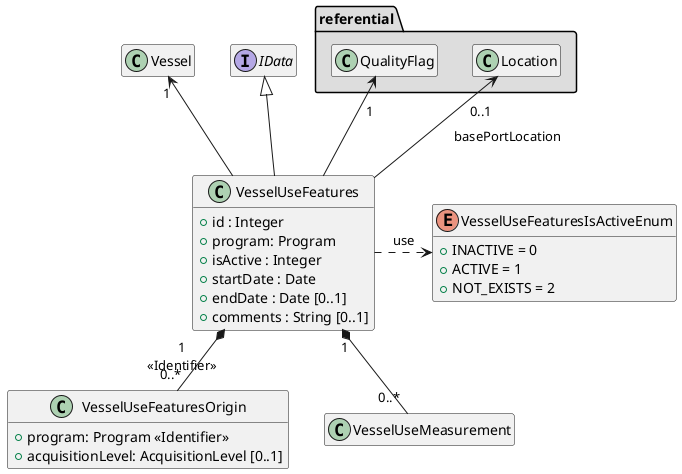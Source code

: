 @startuml
hide empty members
interface IData {
}

class VesselUseFeatures extends IData {
    +id : Integer
    +program: Program
    +isActive : Integer
    +startDate : Date
    +endDate : Date [0..1]
    +comments : String [0..1]
}
class VesselUseFeaturesOrigin {
    +program: Program <<Identifier>>
    +acquisitionLevel: AcquisitionLevel [0..1]
}
enum VesselUseFeaturesIsActiveEnum {
    +INACTIVE = 0
    +ACTIVE = 1
    +NOT_EXISTS = 2
}

VesselUseFeatures  .right.> VesselUseFeaturesIsActiveEnum: "use"

VesselUseFeatures -up-> "1" Vessel

VesselUseFeatures "1\n<<Identifier>>" *-down- "0..*" VesselUseFeaturesOrigin
VesselUseFeatures "1" *-down- "0..*" VesselUseMeasurement

package "referential" #DDDDDD {
    VesselUseFeatures -up-> "\n0..1" Location: "\nbasePortLocation"
    VesselUseFeatures -up-> "\n1" QualityFlag
}

@enduml
